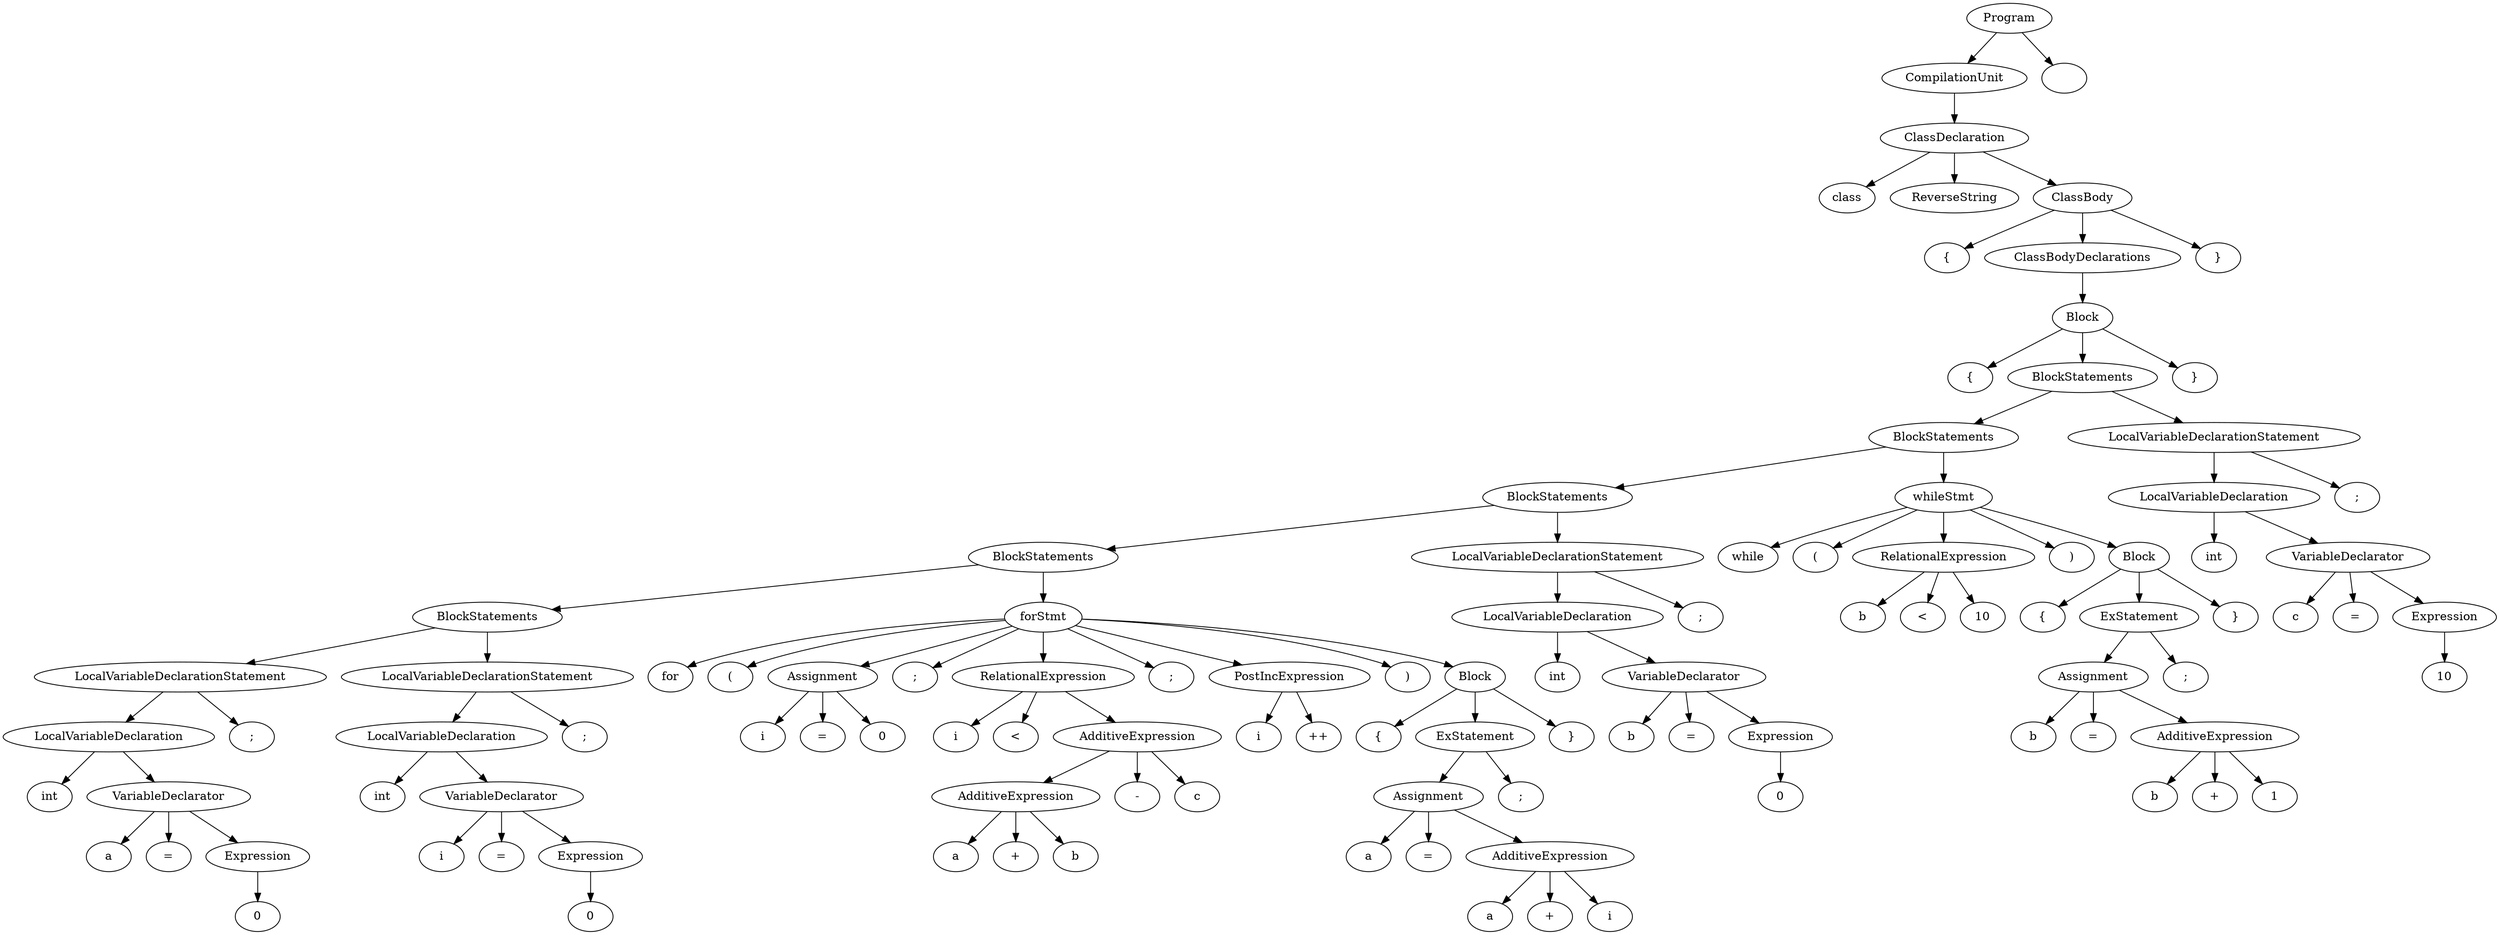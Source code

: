 digraph G {
n1 [label="class"]
n2 [label="ReverseString"]
n3 [label="{"]
n4 [label="{"]
n5 [label="int"]
n6 [label="a"]
n7 [label="="]
n8 [label="0"]
n9 [label="Expression"]
n9->n8;
n10 [label="VariableDeclarator"]
n10->n9;
n10->n7;
n10->n6;
n11 [label="LocalVariableDeclaration"]
n11->n10;
n11->n5;
n12 [label=";"]
n13 [label="LocalVariableDeclarationStatement"]
n13->n12;
n13->n11;
n14 [label="int"]
n15 [label="i"]
n16 [label="="]
n17 [label="0"]
n18 [label="Expression"]
n18->n17;
n19 [label="VariableDeclarator"]
n19->n18;
n19->n16;
n19->n15;
n20 [label="LocalVariableDeclaration"]
n20->n19;
n20->n14;
n21 [label=";"]
n22 [label="LocalVariableDeclarationStatement"]
n22->n21;
n22->n20;
n23 [label="BlockStatements"]
n23->n22;
n23->n13;
n24 [label="for"]
n25 [label="("]
n26 [label="i"]
n27 [label="="]
n28 [label="0"]
n29 [label="Assignment"]
n29->n28;
n29->n27;
n29->n26;
n30 [label=";"]
n31 [label="i"]
n32 [label="<"]
n33 [label="a"]
n34 [label="+"]
n35 [label="b"]
n36 [label="AdditiveExpression"]
n36->n35;
n36->n34;
n36->n33;
n37 [label="-"]
n38 [label="c"]
n39 [label="AdditiveExpression"]
n39->n38;
n39->n37;
n39->n36;
n40 [label="RelationalExpression"]
n40->n39;
n40->n32;
n40->n31;
n41 [label=";"]
n42 [label="i"]
n43 [label="++"]
n44 [label="PostIncExpression"]
n44->n43;
n44->n42;
n45 [label=")"]
n46 [label="{"]
n47 [label="a"]
n48 [label="="]
n49 [label="a"]
n50 [label="+"]
n51 [label="i"]
n52 [label="AdditiveExpression"]
n52->n51;
n52->n50;
n52->n49;
n53 [label="Assignment"]
n53->n52;
n53->n48;
n53->n47;
n54 [label=";"]
n55 [label="ExStatement"]
n55->n54;
n55->n53;
n56 [label="}"]
n57 [label="Block"]
n57->n56;
n57->n55;
n57->n46;
n58 [label="forStmt"]
n58->n57;
n58->n45;
n58->n44;
n58->n41;
n58->n40;
n58->n30;
n58->n29;
n58->n25;
n58->n24;
n59 [label="BlockStatements"]
n59->n58;
n59->n23;
n60 [label="int"]
n61 [label="b"]
n62 [label="="]
n63 [label="0"]
n64 [label="Expression"]
n64->n63;
n65 [label="VariableDeclarator"]
n65->n64;
n65->n62;
n65->n61;
n66 [label="LocalVariableDeclaration"]
n66->n65;
n66->n60;
n67 [label=";"]
n68 [label="LocalVariableDeclarationStatement"]
n68->n67;
n68->n66;
n69 [label="BlockStatements"]
n69->n68;
n69->n59;
n70 [label="while"]
n71 [label="("]
n72 [label="b"]
n73 [label="<"]
n74 [label="10"]
n75 [label="RelationalExpression"]
n75->n74;
n75->n73;
n75->n72;
n76 [label=")"]
n77 [label="{"]
n78 [label="b"]
n79 [label="="]
n80 [label="b"]
n81 [label="+"]
n82 [label="1"]
n83 [label="AdditiveExpression"]
n83->n82;
n83->n81;
n83->n80;
n84 [label="Assignment"]
n84->n83;
n84->n79;
n84->n78;
n85 [label=";"]
n86 [label="ExStatement"]
n86->n85;
n86->n84;
n87 [label="}"]
n88 [label="Block"]
n88->n87;
n88->n86;
n88->n77;
n89 [label="whileStmt"]
n89->n88;
n89->n76;
n89->n75;
n89->n71;
n89->n70;
n90 [label="BlockStatements"]
n90->n89;
n90->n69;
n91 [label="int"]
n92 [label="c"]
n93 [label="="]
n94 [label="10"]
n95 [label="Expression"]
n95->n94;
n96 [label="VariableDeclarator"]
n96->n95;
n96->n93;
n96->n92;
n97 [label="LocalVariableDeclaration"]
n97->n96;
n97->n91;
n98 [label=";"]
n99 [label="LocalVariableDeclarationStatement"]
n99->n98;
n99->n97;
n100 [label="BlockStatements"]
n100->n99;
n100->n90;
n101 [label="}"]
n102 [label="Block"]
n102->n101;
n102->n100;
n102->n4;
n103 [label="ClassBodyDeclarations"]
n103->n102;
n104 [label="}"]
n105 [label="ClassBody"]
n105->n104;
n105->n103;
n105->n3;
n106 [label="ClassDeclaration"]
n106->n105;
n106->n2;
n106->n1;
n107 [label="CompilationUnit"]
n107->n106;
n108 [label="Program"]
n108->n109;
n108->n107;
n109 [label=""]
}
